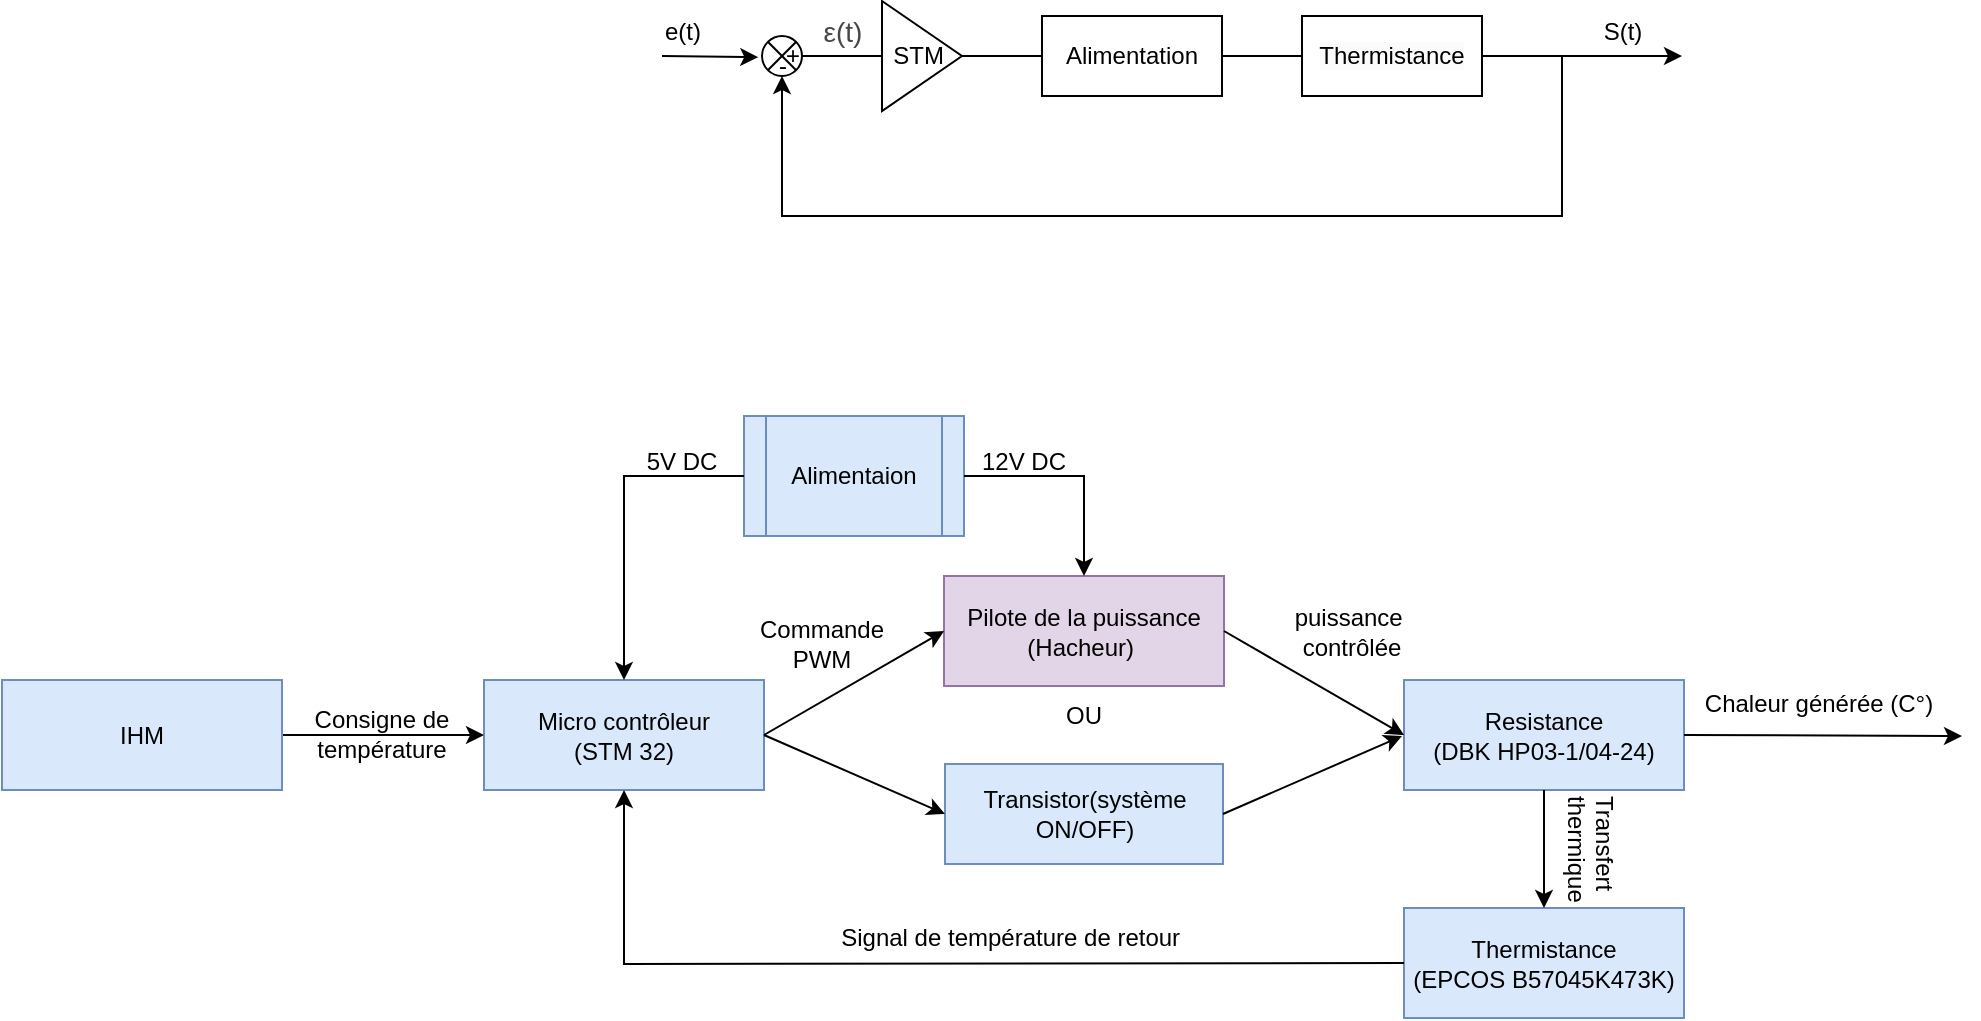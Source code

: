 <mxfile version="24.7.14">
  <diagram name="Page-1" id="dh3LGG3NhCW_xeNjPK3h">
    <mxGraphModel dx="1877" dy="522" grid="1" gridSize="10" guides="1" tooltips="1" connect="1" arrows="1" fold="1" page="1" pageScale="1" pageWidth="827" pageHeight="1169" math="0" shadow="0">
      <root>
        <mxCell id="0" />
        <mxCell id="1" parent="0" />
        <mxCell id="24buo-x02MxYgmnAGaRl-1" value="" style="shape=sumEllipse;perimeter=ellipsePerimeter;whiteSpace=wrap;html=1;backgroundOutline=1;" parent="1" vertex="1">
          <mxGeometry x="220" y="230" width="20" height="20" as="geometry" />
        </mxCell>
        <mxCell id="24buo-x02MxYgmnAGaRl-9" value="+" style="text;html=1;align=center;verticalAlign=middle;resizable=0;points=[];autosize=1;strokeColor=none;fillColor=none;" parent="1" vertex="1">
          <mxGeometry x="220" y="225" width="30" height="30" as="geometry" />
        </mxCell>
        <mxCell id="24buo-x02MxYgmnAGaRl-2" value="STM&amp;nbsp;" style="triangle;whiteSpace=wrap;html=1;" parent="1" vertex="1">
          <mxGeometry x="280" y="212.5" width="40" height="55" as="geometry" />
        </mxCell>
        <mxCell id="24buo-x02MxYgmnAGaRl-3" value="Alimentation" style="rounded=0;whiteSpace=wrap;html=1;" parent="1" vertex="1">
          <mxGeometry x="360" y="220" width="90" height="40" as="geometry" />
        </mxCell>
        <mxCell id="24buo-x02MxYgmnAGaRl-4" value="" style="endArrow=none;html=1;rounded=0;exitX=1;exitY=0.5;exitDx=0;exitDy=0;entryX=0;entryY=0.5;entryDx=0;entryDy=0;" parent="1" source="24buo-x02MxYgmnAGaRl-1" target="24buo-x02MxYgmnAGaRl-2" edge="1">
          <mxGeometry width="50" height="50" relative="1" as="geometry">
            <mxPoint x="360" y="360" as="sourcePoint" />
            <mxPoint x="410" y="310" as="targetPoint" />
          </mxGeometry>
        </mxCell>
        <mxCell id="24buo-x02MxYgmnAGaRl-5" value="" style="endArrow=none;html=1;rounded=0;entryX=0;entryY=0.5;entryDx=0;entryDy=0;exitX=1;exitY=0.5;exitDx=0;exitDy=0;" parent="1" source="24buo-x02MxYgmnAGaRl-3" target="24buo-x02MxYgmnAGaRl-8" edge="1">
          <mxGeometry width="50" height="50" relative="1" as="geometry">
            <mxPoint x="360" y="360" as="sourcePoint" />
            <mxPoint x="410" y="310" as="targetPoint" />
            <Array as="points">
              <mxPoint x="470" y="240" />
            </Array>
          </mxGeometry>
        </mxCell>
        <mxCell id="24buo-x02MxYgmnAGaRl-6" value="" style="endArrow=none;html=1;rounded=0;exitX=1;exitY=0.5;exitDx=0;exitDy=0;entryX=0;entryY=0.5;entryDx=0;entryDy=0;" parent="1" source="24buo-x02MxYgmnAGaRl-2" target="24buo-x02MxYgmnAGaRl-3" edge="1">
          <mxGeometry width="50" height="50" relative="1" as="geometry">
            <mxPoint x="360" y="360" as="sourcePoint" />
            <mxPoint x="410" y="310" as="targetPoint" />
          </mxGeometry>
        </mxCell>
        <mxCell id="24buo-x02MxYgmnAGaRl-8" value="&lt;span style=&quot;color: rgb(0, 0, 0); font-family: Helvetica; font-size: 12px; font-style: normal; font-variant-ligatures: normal; font-variant-caps: normal; font-weight: 400; letter-spacing: normal; orphans: 2; text-align: center; text-indent: 0px; text-transform: none; widows: 2; word-spacing: 0px; -webkit-text-stroke-width: 0px; white-space: normal; background-color: rgb(251, 251, 251); text-decoration-thickness: initial; text-decoration-style: initial; text-decoration-color: initial; display: inline !important; float: none;&quot;&gt;Thermistance&lt;/span&gt;" style="rounded=0;whiteSpace=wrap;html=1;" parent="1" vertex="1">
          <mxGeometry x="490" y="220" width="90" height="40" as="geometry" />
        </mxCell>
        <mxCell id="24buo-x02MxYgmnAGaRl-10" value="-" style="text;html=1;align=center;verticalAlign=middle;resizable=0;points=[];autosize=1;strokeColor=none;fillColor=none;" parent="1" vertex="1">
          <mxGeometry x="215" y="230" width="30" height="30" as="geometry" />
        </mxCell>
        <mxCell id="24buo-x02MxYgmnAGaRl-11" value="" style="endArrow=classic;html=1;rounded=0;entryX=-0.093;entryY=0.53;entryDx=0;entryDy=0;entryPerimeter=0;" parent="1" target="24buo-x02MxYgmnAGaRl-1" edge="1">
          <mxGeometry width="50" height="50" relative="1" as="geometry">
            <mxPoint x="170" y="240" as="sourcePoint" />
            <mxPoint x="210" y="250" as="targetPoint" />
          </mxGeometry>
        </mxCell>
        <mxCell id="24buo-x02MxYgmnAGaRl-12" value="e(t)" style="text;html=1;align=center;verticalAlign=middle;resizable=0;points=[];autosize=1;strokeColor=none;fillColor=none;" parent="1" vertex="1">
          <mxGeometry x="160" y="212.5" width="40" height="30" as="geometry" />
        </mxCell>
        <mxCell id="24buo-x02MxYgmnAGaRl-13" value="&lt;span style=&quot;color: rgb(71, 71, 71); font-family: Arial, sans-serif; font-size: 14px; text-align: start; text-wrap: wrap; background-color: rgb(255, 255, 255);&quot;&gt;ε(t)&lt;/span&gt;" style="text;html=1;align=center;verticalAlign=middle;resizable=1;points=[];autosize=1;strokeColor=none;fillColor=none;movable=1;rotatable=1;deletable=1;editable=1;locked=0;connectable=1;" parent="1" vertex="1">
          <mxGeometry x="240" y="212.5" width="40" height="30" as="geometry" />
        </mxCell>
        <mxCell id="24buo-x02MxYgmnAGaRl-14" value="" style="endArrow=classic;html=1;rounded=0;exitX=1;exitY=0.5;exitDx=0;exitDy=0;" parent="1" source="24buo-x02MxYgmnAGaRl-8" edge="1">
          <mxGeometry width="50" height="50" relative="1" as="geometry">
            <mxPoint x="400" y="330" as="sourcePoint" />
            <mxPoint x="680" y="240" as="targetPoint" />
          </mxGeometry>
        </mxCell>
        <mxCell id="24buo-x02MxYgmnAGaRl-15" value="S(t)" style="text;html=1;align=center;verticalAlign=middle;resizable=0;points=[];autosize=1;strokeColor=none;fillColor=none;" parent="1" vertex="1">
          <mxGeometry x="630" y="212.5" width="40" height="30" as="geometry" />
        </mxCell>
        <mxCell id="24buo-x02MxYgmnAGaRl-17" value="" style="endArrow=classic;html=1;rounded=0;entryX=0.5;entryY=1;entryDx=0;entryDy=0;" parent="1" target="24buo-x02MxYgmnAGaRl-1" edge="1">
          <mxGeometry width="50" height="50" relative="1" as="geometry">
            <mxPoint x="620" y="240" as="sourcePoint" />
            <mxPoint x="230" y="290" as="targetPoint" />
            <Array as="points">
              <mxPoint x="620" y="320" />
              <mxPoint x="230" y="320" />
            </Array>
          </mxGeometry>
        </mxCell>
        <mxCell id="24buo-x02MxYgmnAGaRl-30" value="&lt;div&gt;Micro contrôleur&lt;/div&gt;(STM 32)" style="rounded=0;whiteSpace=wrap;html=1;fillColor=#dae8fc;strokeColor=#6c8ebf;" parent="1" vertex="1">
          <mxGeometry x="81" y="552" width="140" height="55" as="geometry" />
        </mxCell>
        <mxCell id="24buo-x02MxYgmnAGaRl-31" value="Pilote de la puissance (Hacheur)&amp;nbsp;" style="rounded=0;whiteSpace=wrap;html=1;fillColor=#e1d5e7;strokeColor=#9673a6;" parent="1" vertex="1">
          <mxGeometry x="311" y="500" width="140" height="55" as="geometry" />
        </mxCell>
        <mxCell id="24buo-x02MxYgmnAGaRl-33" value="" style="endArrow=classic;html=1;rounded=0;exitX=1;exitY=0.5;exitDx=0;exitDy=0;entryX=0;entryY=0.5;entryDx=0;entryDy=0;" parent="1" source="24buo-x02MxYgmnAGaRl-30" target="24buo-x02MxYgmnAGaRl-31" edge="1">
          <mxGeometry width="50" height="50" relative="1" as="geometry">
            <mxPoint x="311" y="582" as="sourcePoint" />
            <mxPoint x="311" y="580" as="targetPoint" />
          </mxGeometry>
        </mxCell>
        <mxCell id="24buo-x02MxYgmnAGaRl-34" value="Alimentaion" style="shape=process;whiteSpace=wrap;html=1;backgroundOutline=1;fillColor=#dae8fc;strokeColor=#6c8ebf;" parent="1" vertex="1">
          <mxGeometry x="211" y="420" width="110" height="60" as="geometry" />
        </mxCell>
        <mxCell id="24buo-x02MxYgmnAGaRl-35" value="" style="endArrow=classic;html=1;rounded=0;exitX=1;exitY=0.5;exitDx=0;exitDy=0;" parent="1" source="24buo-x02MxYgmnAGaRl-34" edge="1">
          <mxGeometry width="50" height="50" relative="1" as="geometry">
            <mxPoint x="371" y="480" as="sourcePoint" />
            <mxPoint x="381" y="500" as="targetPoint" />
            <Array as="points">
              <mxPoint x="381" y="450" />
            </Array>
          </mxGeometry>
        </mxCell>
        <mxCell id="24buo-x02MxYgmnAGaRl-37" value="" style="endArrow=classic;html=1;rounded=0;exitX=0;exitY=0.5;exitDx=0;exitDy=0;entryX=0.5;entryY=0;entryDx=0;entryDy=0;" parent="1" source="24buo-x02MxYgmnAGaRl-34" target="24buo-x02MxYgmnAGaRl-30" edge="1">
          <mxGeometry width="50" height="50" relative="1" as="geometry">
            <mxPoint x="81" y="452" as="sourcePoint" />
            <mxPoint x="141" y="552" as="targetPoint" />
            <Array as="points">
              <mxPoint x="151" y="450" />
            </Array>
          </mxGeometry>
        </mxCell>
        <mxCell id="24buo-x02MxYgmnAGaRl-38" value="5V DC" style="text;html=1;align=center;verticalAlign=middle;whiteSpace=wrap;rounded=0;" parent="1" vertex="1">
          <mxGeometry x="150" y="428" width="60" height="30" as="geometry" />
        </mxCell>
        <mxCell id="24buo-x02MxYgmnAGaRl-40" value="12V DC" style="text;html=1;align=center;verticalAlign=middle;whiteSpace=wrap;rounded=0;" parent="1" vertex="1">
          <mxGeometry x="321" y="428" width="60" height="30" as="geometry" />
        </mxCell>
        <mxCell id="24buo-x02MxYgmnAGaRl-41" value="Resistance&lt;div&gt;(DBK HP03-1/04-24)&lt;br&gt;&lt;/div&gt;" style="rounded=0;whiteSpace=wrap;html=1;fillColor=#dae8fc;strokeColor=#6c8ebf;" parent="1" vertex="1">
          <mxGeometry x="541" y="552" width="140" height="55" as="geometry" />
        </mxCell>
        <mxCell id="24buo-x02MxYgmnAGaRl-42" value="" style="endArrow=classic;html=1;rounded=0;exitX=1;exitY=0.5;exitDx=0;exitDy=0;entryX=0;entryY=0.5;entryDx=0;entryDy=0;" parent="1" source="24buo-x02MxYgmnAGaRl-31" target="24buo-x02MxYgmnAGaRl-41" edge="1">
          <mxGeometry width="50" height="50" relative="1" as="geometry">
            <mxPoint x="231" y="590" as="sourcePoint" />
            <mxPoint x="321" y="590" as="targetPoint" />
          </mxGeometry>
        </mxCell>
        <mxCell id="24buo-x02MxYgmnAGaRl-43" value="Thermistance&lt;div&gt;(EPCOS B57045K473K)&lt;br&gt;&lt;/div&gt;" style="rounded=0;whiteSpace=wrap;html=1;fillColor=#dae8fc;strokeColor=#6c8ebf;" parent="1" vertex="1">
          <mxGeometry x="541" y="666" width="140" height="55" as="geometry" />
        </mxCell>
        <mxCell id="24buo-x02MxYgmnAGaRl-44" value="" style="endArrow=classic;html=1;rounded=0;exitX=0.5;exitY=1;exitDx=0;exitDy=0;entryX=0.5;entryY=0;entryDx=0;entryDy=0;" parent="1" source="24buo-x02MxYgmnAGaRl-41" target="24buo-x02MxYgmnAGaRl-43" edge="1">
          <mxGeometry width="50" height="50" relative="1" as="geometry">
            <mxPoint x="400" y="590" as="sourcePoint" />
            <mxPoint x="450" y="540" as="targetPoint" />
          </mxGeometry>
        </mxCell>
        <mxCell id="24buo-x02MxYgmnAGaRl-45" value="" style="endArrow=classic;html=1;rounded=0;exitX=0;exitY=0.5;exitDx=0;exitDy=0;entryX=0.5;entryY=1;entryDx=0;entryDy=0;" parent="1" source="24buo-x02MxYgmnAGaRl-43" target="24buo-x02MxYgmnAGaRl-30" edge="1">
          <mxGeometry width="50" height="50" relative="1" as="geometry">
            <mxPoint x="400" y="590" as="sourcePoint" />
            <mxPoint x="450" y="540" as="targetPoint" />
            <Array as="points">
              <mxPoint x="151" y="694" />
            </Array>
          </mxGeometry>
        </mxCell>
        <mxCell id="24buo-x02MxYgmnAGaRl-46" value="Commande PWM" style="text;html=1;align=center;verticalAlign=middle;whiteSpace=wrap;rounded=0;" parent="1" vertex="1">
          <mxGeometry x="220" y="519" width="60" height="30" as="geometry" />
        </mxCell>
        <mxCell id="24buo-x02MxYgmnAGaRl-47" value="" style="endArrow=classic;html=1;rounded=0;entryX=0;entryY=0.5;entryDx=0;entryDy=0;exitX=1;exitY=0.5;exitDx=0;exitDy=0;" parent="1" source="24buo-x02MxYgmnAGaRl-53" target="24buo-x02MxYgmnAGaRl-30" edge="1">
          <mxGeometry width="50" height="50" relative="1" as="geometry">
            <mxPoint y="580" as="sourcePoint" />
            <mxPoint x="228" y="251" as="targetPoint" />
          </mxGeometry>
        </mxCell>
        <mxCell id="24buo-x02MxYgmnAGaRl-48" value="Consigne de température" style="text;html=1;align=center;verticalAlign=middle;whiteSpace=wrap;rounded=0;" parent="1" vertex="1">
          <mxGeometry x="-20" y="564" width="100" height="30" as="geometry" />
        </mxCell>
        <mxCell id="24buo-x02MxYgmnAGaRl-51" value="" style="endArrow=classic;html=1;rounded=0;exitX=1;exitY=0.5;exitDx=0;exitDy=0;" parent="1" source="24buo-x02MxYgmnAGaRl-41" edge="1">
          <mxGeometry width="50" height="50" relative="1" as="geometry">
            <mxPoint x="681" y="580" as="sourcePoint" />
            <mxPoint x="820" y="580" as="targetPoint" />
          </mxGeometry>
        </mxCell>
        <mxCell id="24buo-x02MxYgmnAGaRl-53" value="IHM" style="rounded=0;whiteSpace=wrap;html=1;fillColor=#dae8fc;strokeColor=#6c8ebf;" parent="1" vertex="1">
          <mxGeometry x="-160" y="552" width="140" height="55" as="geometry" />
        </mxCell>
        <mxCell id="24buo-x02MxYgmnAGaRl-55" value="&lt;span style=&quot;text-wrap: nowrap;&quot;&gt;puissance&amp;nbsp;&lt;/span&gt;&lt;div&gt;&lt;span style=&quot;text-wrap: nowrap;&quot;&gt;contrôlée&lt;/span&gt;&lt;/div&gt;" style="text;html=1;align=center;verticalAlign=middle;whiteSpace=wrap;rounded=0;" parent="1" vertex="1">
          <mxGeometry x="470" y="512.5" width="90" height="30" as="geometry" />
        </mxCell>
        <mxCell id="24buo-x02MxYgmnAGaRl-56" value="&lt;span style=&quot;color: rgba(0, 0, 0, 0); font-family: monospace; font-size: 0px; text-align: start; text-wrap: nowrap;&quot;&gt;%3CmxGraphModel%3E%3Croot%3E%3CmxCell%20id%3D%220%22%2F%3E%3CmxCell%20id%3D%221%22%20parent%3D%220%22%2F%3E%3CmxCell%20id%3D%222%22%20value%3D%22Commande%20PWM%22%20style%3D%22text%3Bhtml%3D1%3Balign%3Dcenter%3BverticalAlign%3Dmiddle%3BwhiteSpace%3Dwrap%3Brounded%3D0%3B%22%20vertex%3D%221%22%20parent%3D%221%22%3E%3CmxGeometry%20x%3D%22236%22%20y%3D%22565%22%20width%3D%2260%22%20height%3D%2230%22%20as%3D%22geometry%22%2F%3E%3C%2FmxCell%3E%3C%2Froot%3E%3C%2FmxGraphModel%3E&lt;/span&gt;Signal de température de retour&amp;nbsp;" style="text;html=1;align=center;verticalAlign=middle;whiteSpace=wrap;rounded=0;" parent="1" vertex="1">
          <mxGeometry x="241" y="666" width="210" height="30" as="geometry" />
        </mxCell>
        <mxCell id="24buo-x02MxYgmnAGaRl-57" value="Transfert&amp;nbsp;&lt;div&gt;thermique&lt;/div&gt;" style="text;whiteSpace=wrap;html=1;rotation=90;" parent="1" vertex="1">
          <mxGeometry x="605" y="618" width="60" height="40" as="geometry" />
        </mxCell>
        <mxCell id="24buo-x02MxYgmnAGaRl-58" value="Chaleur générée (C°)" style="text;html=1;align=center;verticalAlign=middle;whiteSpace=wrap;rounded=0;" parent="1" vertex="1">
          <mxGeometry x="689" y="549" width="119" height="30" as="geometry" />
        </mxCell>
        <mxCell id="j397GbN3DCBoylSU_5wh-1" value="Transistor(système ON/OFF)" style="rounded=0;whiteSpace=wrap;html=1;fillColor=#dae8fc;strokeColor=#6c8ebf;" vertex="1" parent="1">
          <mxGeometry x="311.5" y="594" width="139" height="50" as="geometry" />
        </mxCell>
        <mxCell id="j397GbN3DCBoylSU_5wh-2" value="" style="endArrow=classic;html=1;rounded=0;exitX=1;exitY=0.5;exitDx=0;exitDy=0;entryX=0;entryY=0.5;entryDx=0;entryDy=0;" edge="1" parent="1" source="24buo-x02MxYgmnAGaRl-30" target="j397GbN3DCBoylSU_5wh-1">
          <mxGeometry width="50" height="50" relative="1" as="geometry">
            <mxPoint x="200" y="664" as="sourcePoint" />
            <mxPoint x="290" y="612" as="targetPoint" />
          </mxGeometry>
        </mxCell>
        <mxCell id="j397GbN3DCBoylSU_5wh-3" value="" style="endArrow=classic;html=1;rounded=0;exitX=1;exitY=0.5;exitDx=0;exitDy=0;" edge="1" parent="1" source="j397GbN3DCBoylSU_5wh-1">
          <mxGeometry width="50" height="50" relative="1" as="geometry">
            <mxPoint x="241" y="600" as="sourcePoint" />
            <mxPoint x="540" y="580" as="targetPoint" />
          </mxGeometry>
        </mxCell>
        <mxCell id="j397GbN3DCBoylSU_5wh-4" value="OU" style="text;html=1;align=center;verticalAlign=middle;whiteSpace=wrap;rounded=0;" vertex="1" parent="1">
          <mxGeometry x="351" y="555" width="60" height="30" as="geometry" />
        </mxCell>
      </root>
    </mxGraphModel>
  </diagram>
</mxfile>
